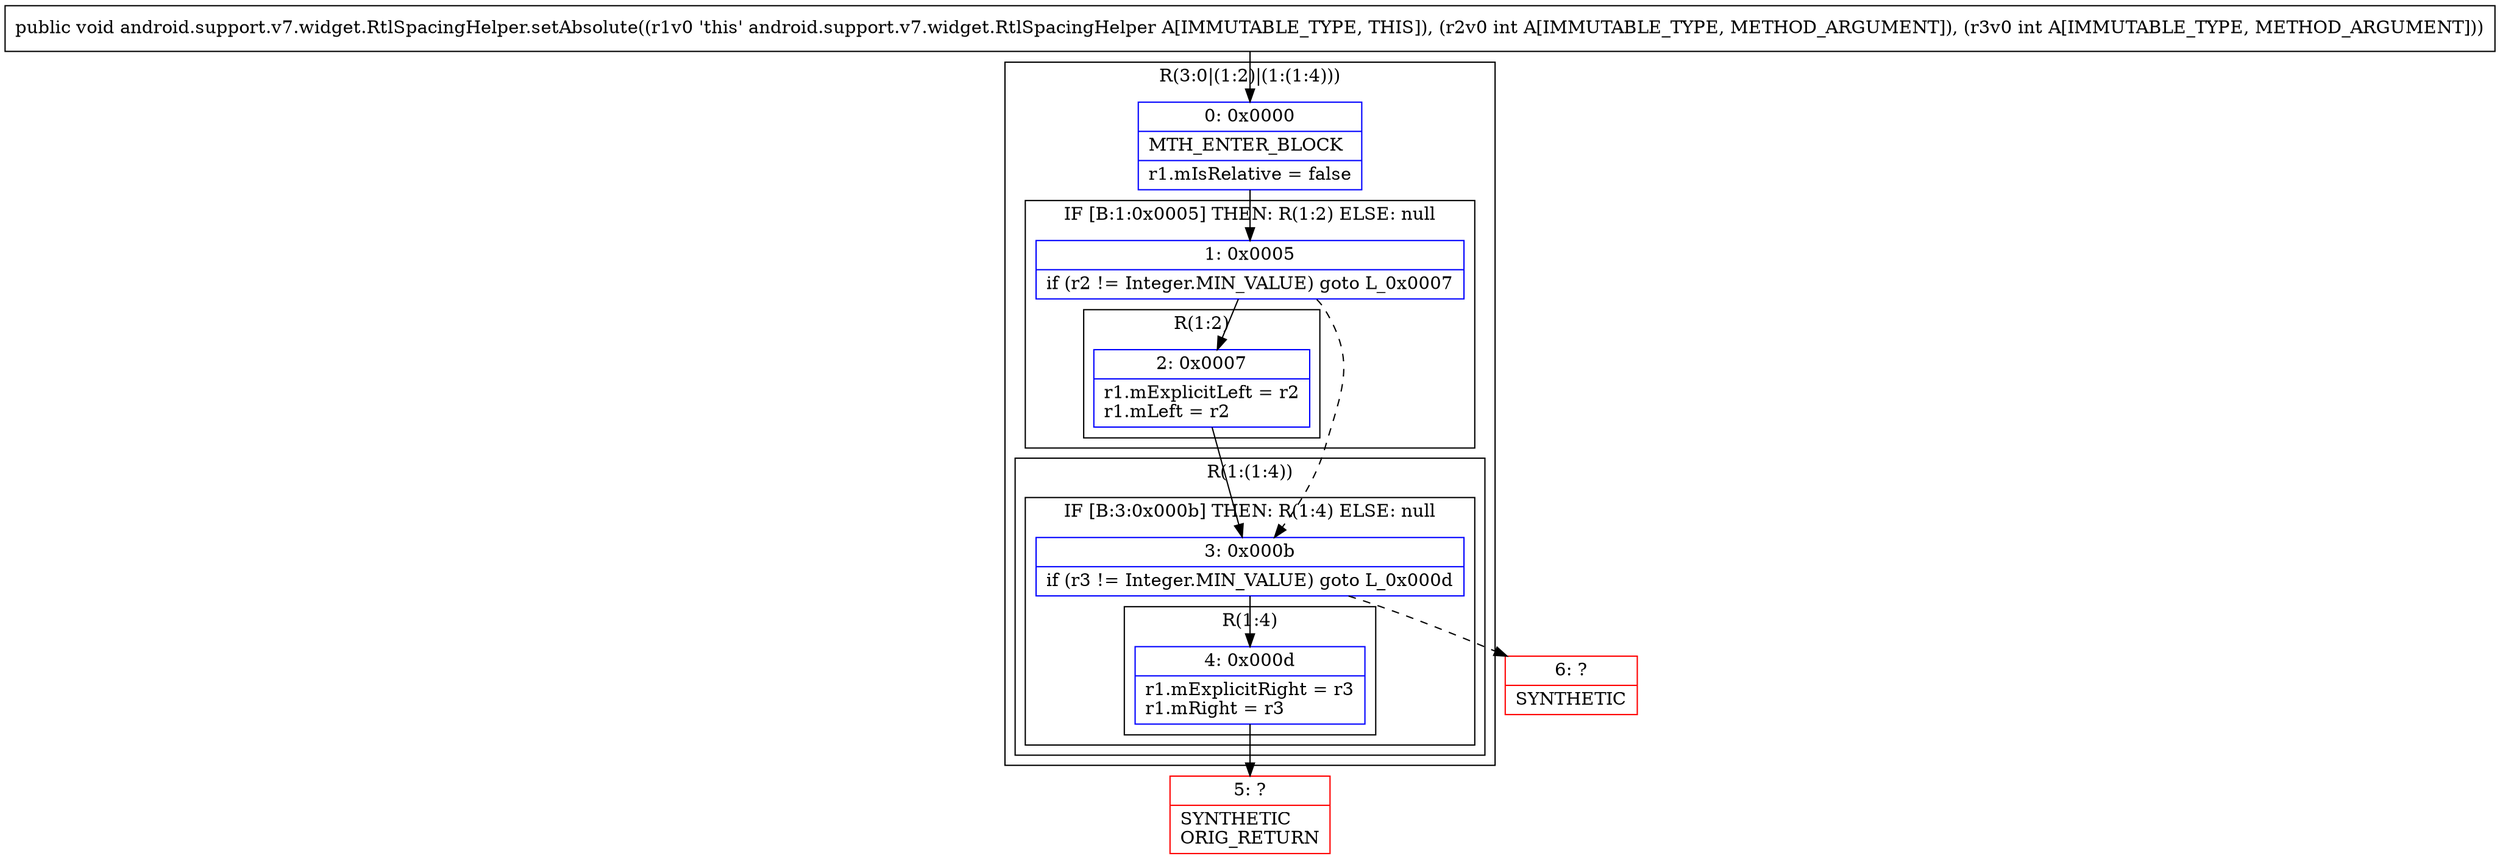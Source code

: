 digraph "CFG forandroid.support.v7.widget.RtlSpacingHelper.setAbsolute(II)V" {
subgraph cluster_Region_1027149986 {
label = "R(3:0|(1:2)|(1:(1:4)))";
node [shape=record,color=blue];
Node_0 [shape=record,label="{0\:\ 0x0000|MTH_ENTER_BLOCK\l|r1.mIsRelative = false\l}"];
subgraph cluster_IfRegion_980473289 {
label = "IF [B:1:0x0005] THEN: R(1:2) ELSE: null";
node [shape=record,color=blue];
Node_1 [shape=record,label="{1\:\ 0x0005|if (r2 != Integer.MIN_VALUE) goto L_0x0007\l}"];
subgraph cluster_Region_1607748541 {
label = "R(1:2)";
node [shape=record,color=blue];
Node_2 [shape=record,label="{2\:\ 0x0007|r1.mExplicitLeft = r2\lr1.mLeft = r2\l}"];
}
}
subgraph cluster_Region_1036884737 {
label = "R(1:(1:4))";
node [shape=record,color=blue];
subgraph cluster_IfRegion_1208229914 {
label = "IF [B:3:0x000b] THEN: R(1:4) ELSE: null";
node [shape=record,color=blue];
Node_3 [shape=record,label="{3\:\ 0x000b|if (r3 != Integer.MIN_VALUE) goto L_0x000d\l}"];
subgraph cluster_Region_1952868942 {
label = "R(1:4)";
node [shape=record,color=blue];
Node_4 [shape=record,label="{4\:\ 0x000d|r1.mExplicitRight = r3\lr1.mRight = r3\l}"];
}
}
}
}
Node_5 [shape=record,color=red,label="{5\:\ ?|SYNTHETIC\lORIG_RETURN\l}"];
Node_6 [shape=record,color=red,label="{6\:\ ?|SYNTHETIC\l}"];
MethodNode[shape=record,label="{public void android.support.v7.widget.RtlSpacingHelper.setAbsolute((r1v0 'this' android.support.v7.widget.RtlSpacingHelper A[IMMUTABLE_TYPE, THIS]), (r2v0 int A[IMMUTABLE_TYPE, METHOD_ARGUMENT]), (r3v0 int A[IMMUTABLE_TYPE, METHOD_ARGUMENT])) }"];
MethodNode -> Node_0;
Node_0 -> Node_1;
Node_1 -> Node_2;
Node_1 -> Node_3[style=dashed];
Node_2 -> Node_3;
Node_3 -> Node_4;
Node_3 -> Node_6[style=dashed];
Node_4 -> Node_5;
}

